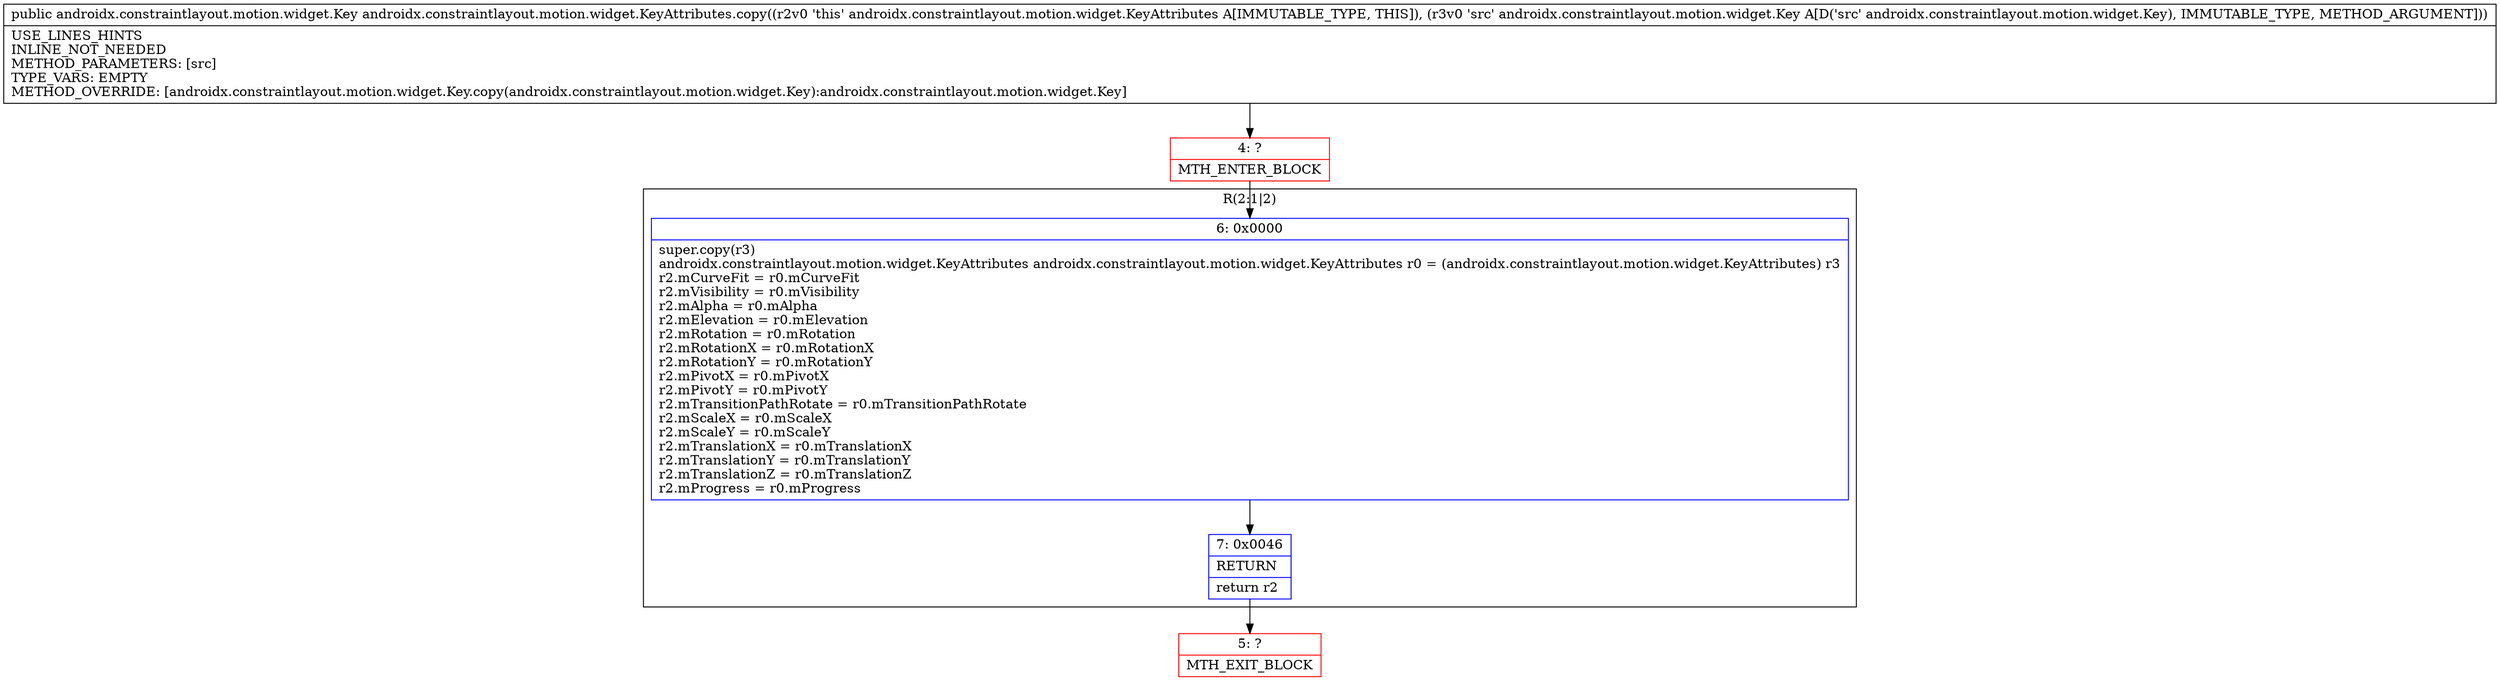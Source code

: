 digraph "CFG forandroidx.constraintlayout.motion.widget.KeyAttributes.copy(Landroidx\/constraintlayout\/motion\/widget\/Key;)Landroidx\/constraintlayout\/motion\/widget\/Key;" {
subgraph cluster_Region_1240395113 {
label = "R(2:1|2)";
node [shape=record,color=blue];
Node_6 [shape=record,label="{6\:\ 0x0000|super.copy(r3)\landroidx.constraintlayout.motion.widget.KeyAttributes androidx.constraintlayout.motion.widget.KeyAttributes r0 = (androidx.constraintlayout.motion.widget.KeyAttributes) r3\lr2.mCurveFit = r0.mCurveFit\lr2.mVisibility = r0.mVisibility\lr2.mAlpha = r0.mAlpha\lr2.mElevation = r0.mElevation\lr2.mRotation = r0.mRotation\lr2.mRotationX = r0.mRotationX\lr2.mRotationY = r0.mRotationY\lr2.mPivotX = r0.mPivotX\lr2.mPivotY = r0.mPivotY\lr2.mTransitionPathRotate = r0.mTransitionPathRotate\lr2.mScaleX = r0.mScaleX\lr2.mScaleY = r0.mScaleY\lr2.mTranslationX = r0.mTranslationX\lr2.mTranslationY = r0.mTranslationY\lr2.mTranslationZ = r0.mTranslationZ\lr2.mProgress = r0.mProgress\l}"];
Node_7 [shape=record,label="{7\:\ 0x0046|RETURN\l|return r2\l}"];
}
Node_4 [shape=record,color=red,label="{4\:\ ?|MTH_ENTER_BLOCK\l}"];
Node_5 [shape=record,color=red,label="{5\:\ ?|MTH_EXIT_BLOCK\l}"];
MethodNode[shape=record,label="{public androidx.constraintlayout.motion.widget.Key androidx.constraintlayout.motion.widget.KeyAttributes.copy((r2v0 'this' androidx.constraintlayout.motion.widget.KeyAttributes A[IMMUTABLE_TYPE, THIS]), (r3v0 'src' androidx.constraintlayout.motion.widget.Key A[D('src' androidx.constraintlayout.motion.widget.Key), IMMUTABLE_TYPE, METHOD_ARGUMENT]))  | USE_LINES_HINTS\lINLINE_NOT_NEEDED\lMETHOD_PARAMETERS: [src]\lTYPE_VARS: EMPTY\lMETHOD_OVERRIDE: [androidx.constraintlayout.motion.widget.Key.copy(androidx.constraintlayout.motion.widget.Key):androidx.constraintlayout.motion.widget.Key]\l}"];
MethodNode -> Node_4;Node_6 -> Node_7;
Node_7 -> Node_5;
Node_4 -> Node_6;
}

